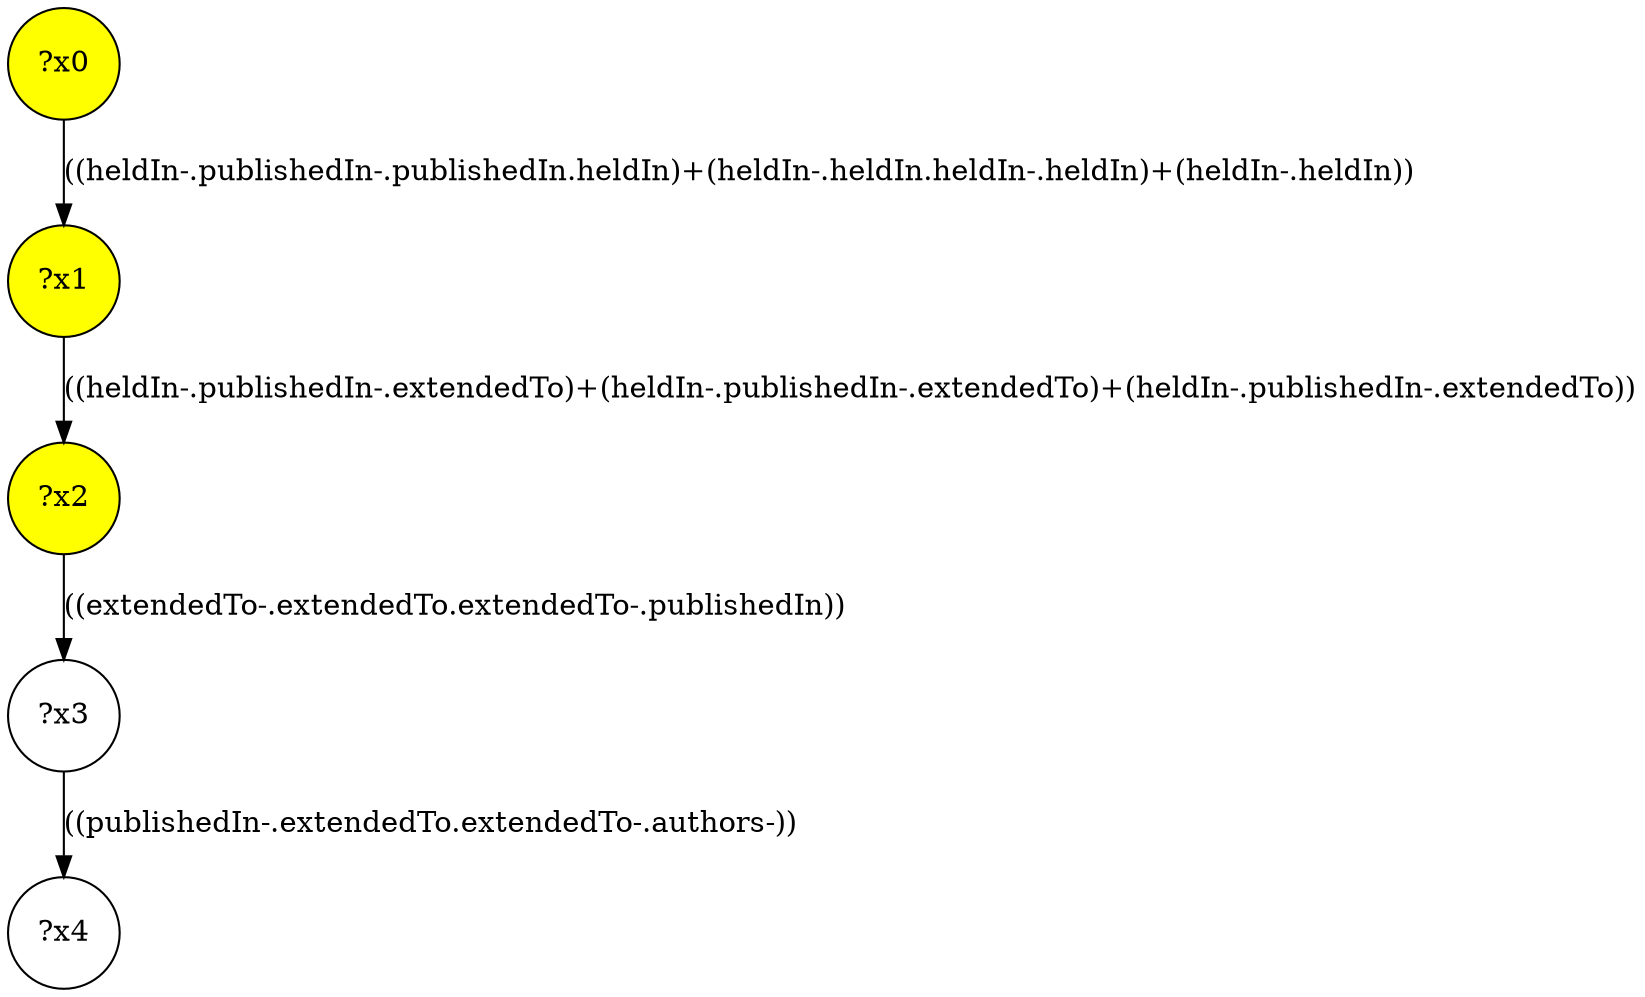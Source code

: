 digraph g {
	x0 [fillcolor="yellow", style="filled," shape=circle, label="?x0"];
	x1 [fillcolor="yellow", style="filled," shape=circle, label="?x1"];
	x2 [fillcolor="yellow", style="filled," shape=circle, label="?x2"];
	x0 -> x1 [label="((heldIn-.publishedIn-.publishedIn.heldIn)+(heldIn-.heldIn.heldIn-.heldIn)+(heldIn-.heldIn))"];
	x1 -> x2 [label="((heldIn-.publishedIn-.extendedTo)+(heldIn-.publishedIn-.extendedTo)+(heldIn-.publishedIn-.extendedTo))"];
	x3 [shape=circle, label="?x3"];
	x2 -> x3 [label="((extendedTo-.extendedTo.extendedTo-.publishedIn))"];
	x4 [shape=circle, label="?x4"];
	x3 -> x4 [label="((publishedIn-.extendedTo.extendedTo-.authors-))"];
}
